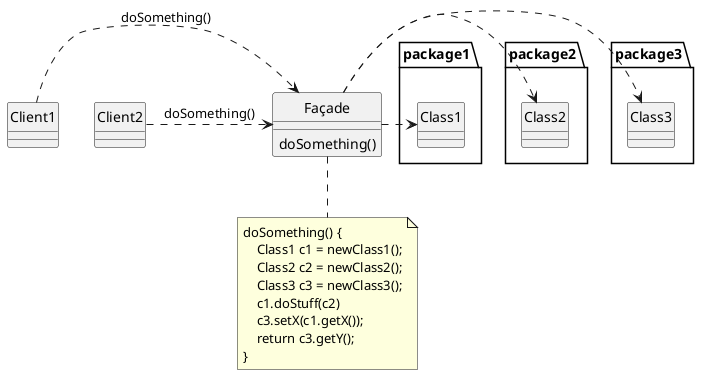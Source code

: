 @startuml test
skinparam style strictuml
' skinparam monochrome true
' skinparam handwritten true
class Façade {
    doSomething()
}
Façade .> package1.Class1
Façade .> package2.Class2
Façade .> package3.Class3
Client1 .> Façade : doSomething()
Client2 .> Façade : doSomething()
note as N2
doSomething() {
    Class1 c1 = newClass1();
    Class2 c2 = newClass2();
    Class3 c3 = newClass3();
    c1.doStuff(c2)
    c3.setX(c1.getX());
    return c3.getY();
}
end note
Façade .. N2
@enduml